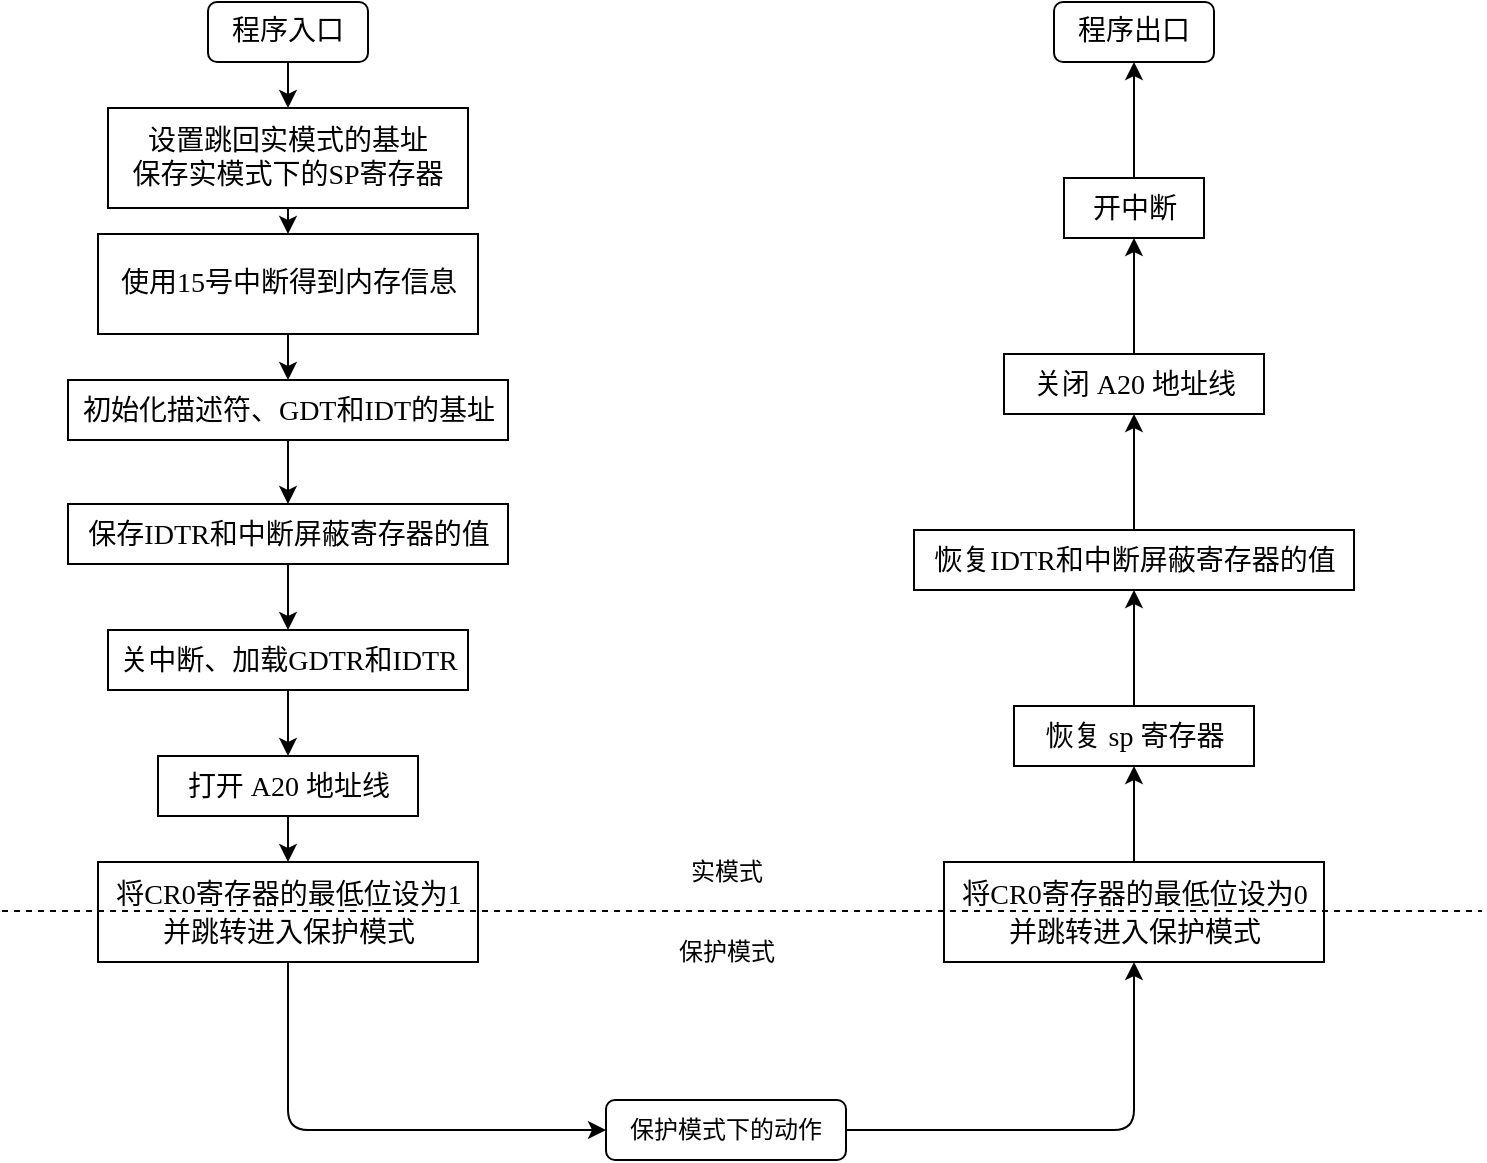<mxfile scale="5" border="0">
    <diagram id="2LRzTv0UbwkCMVYju6ZP" name="第 1 页">
        <mxGraphModel dx="996" dy="433" grid="1" gridSize="10" guides="1" tooltips="1" connect="1" arrows="1" fold="1" page="1" pageScale="1" pageWidth="827" pageHeight="1169" math="0" shadow="0">
            <root>
                <mxCell id="0"/>
                <mxCell id="1" parent="0"/>
                <mxCell id="80" style="edgeStyle=orthogonalEdgeStyle;html=1;exitX=1;exitY=0.5;exitDx=0;exitDy=0;entryX=0.5;entryY=1;entryDx=0;entryDy=0;fontFamily=宋体;" parent="1" source="68" target="59" edge="1">
                    <mxGeometry relative="1" as="geometry"/>
                </mxCell>
                <mxCell id="68" value="保护模式下的动作" style="rounded=1;whiteSpace=wrap;html=1;labelBackgroundColor=none;fontColor=default;flipV=1;flipH=1;fontFamily=宋体;" parent="1" vertex="1">
                    <mxGeometry x="362" y="1049" width="120" height="30" as="geometry"/>
                </mxCell>
                <mxCell id="69" style="edgeStyle=orthogonalEdgeStyle;html=1;entryX=0;entryY=0.5;entryDx=0;entryDy=0;labelBackgroundColor=none;fontColor=default;fontFamily=宋体;exitX=0.5;exitY=1;exitDx=0;exitDy=0;" parent="1" source="23" target="68" edge="1">
                    <mxGeometry relative="1" as="geometry"/>
                </mxCell>
                <mxCell id="72" value="实模式" style="text;html=1;align=center;verticalAlign=middle;resizable=0;points=[];autosize=1;strokeColor=none;fillColor=none;fontColor=default;labelBackgroundColor=none;fontFamily=宋体;" parent="1" vertex="1">
                    <mxGeometry x="392" y="920" width="60" height="30" as="geometry"/>
                </mxCell>
                <mxCell id="73" value="保护模式" style="text;html=1;align=center;verticalAlign=middle;resizable=0;points=[];autosize=1;strokeColor=none;fillColor=none;fontColor=default;labelBackgroundColor=none;fontFamily=宋体;" parent="1" vertex="1">
                    <mxGeometry x="387" y="960" width="70" height="30" as="geometry"/>
                </mxCell>
                <mxCell id="46" value="&lt;p style=&quot;margin: 0px;&quot;&gt;&lt;span style=&quot;font-size: 14px;&quot;&gt;程序出口&lt;/span&gt;&lt;/p&gt;" style="rounded=1;whiteSpace=wrap;html=1;fontColor=default;labelBackgroundColor=none;fontFamily=宋体;" parent="1" vertex="1">
                    <mxGeometry x="586" y="500" width="80" height="30" as="geometry"/>
                </mxCell>
                <mxCell id="63" value="" style="edgeStyle=none;html=1;labelBackgroundColor=none;fontColor=default;entryX=0.5;entryY=1;entryDx=0;entryDy=0;fontFamily=宋体;" parent="1" source="49" target="46" edge="1">
                    <mxGeometry relative="1" as="geometry">
                        <mxPoint x="664" y="329" as="targetPoint"/>
                    </mxGeometry>
                </mxCell>
                <mxCell id="10" value="&lt;p&gt;&lt;span style=&quot;font-size: 14px;&quot;&gt;使用15号中断得到内存信息&lt;/span&gt;&lt;/p&gt;&lt;p&gt;&lt;/p&gt;" style="rounded=0;html=1;fontColor=default;labelBackgroundColor=none;fontFamily=宋体;" parent="1" vertex="1">
                    <mxGeometry x="108" y="616" width="190" height="50" as="geometry"/>
                </mxCell>
                <mxCell id="12" value="" style="edgeStyle=none;html=1;labelBackgroundColor=none;fontColor=default;fontFamily=宋体;" parent="1" source="10" target="8" edge="1">
                    <mxGeometry relative="1" as="geometry"/>
                </mxCell>
                <mxCell id="11" value="" style="edgeStyle=none;html=1;fontColor=default;labelBackgroundColor=none;fontFamily=宋体;" parent="1" source="5" target="10" edge="1">
                    <mxGeometry relative="1" as="geometry"/>
                </mxCell>
                <mxCell id="2" value="&lt;p style=&quot;margin: 0px;&quot;&gt;&lt;span style=&quot;font-size: 14px;&quot;&gt;程序入口&lt;/span&gt;&lt;/p&gt;" style="rounded=1;whiteSpace=wrap;html=1;fontColor=default;labelBackgroundColor=none;fontFamily=宋体;" parent="1" vertex="1">
                    <mxGeometry x="163" y="500" width="80" height="30" as="geometry"/>
                </mxCell>
                <mxCell id="5" value="&lt;p style=&quot;margin: 0px;&quot;&gt;&lt;span style=&quot;font-size: 14px;&quot;&gt;设置跳回实模式的基址&lt;/span&gt;&lt;/p&gt;&lt;p style=&quot;margin: 0px;&quot;&gt;&lt;span style=&quot;font-size: 14px;&quot;&gt;保存实模式下的SP寄存器&lt;/span&gt;&lt;/p&gt;" style="rounded=0;whiteSpace=wrap;html=1;fontColor=default;labelBackgroundColor=none;fontFamily=宋体;" parent="1" vertex="1">
                    <mxGeometry x="113" y="553" width="180" height="50" as="geometry"/>
                </mxCell>
                <mxCell id="27" value="" style="edgeStyle=none;html=1;labelBackgroundColor=none;fontColor=default;fontFamily=宋体;" parent="1" source="2" target="5" edge="1">
                    <mxGeometry relative="1" as="geometry"/>
                </mxCell>
                <mxCell id="8" value="&lt;div style=&quot;font-size: 14px; line-height: 19px;&quot;&gt;&lt;span style=&quot;&quot;&gt;初始化描述符、&lt;/span&gt;GDT和IDT的基址&lt;/div&gt;" style="html=1;rounded=0;fontColor=default;labelBackgroundColor=none;fontFamily=宋体;" parent="1" vertex="1">
                    <mxGeometry x="93" y="689" width="220" height="30" as="geometry"/>
                </mxCell>
                <mxCell id="13" value="&lt;div style=&quot;font-size: 14px; line-height: 19px;&quot;&gt;&lt;span style=&quot;&quot;&gt;保存IDTR和&lt;/span&gt;中断屏蔽寄存器的值&lt;/div&gt;" style="html=1;rounded=0;fontColor=default;labelBackgroundColor=none;fontFamily=宋体;" parent="1" vertex="1">
                    <mxGeometry x="93" y="751" width="220" height="30" as="geometry"/>
                </mxCell>
                <mxCell id="14" value="" style="edgeStyle=none;html=1;labelBackgroundColor=none;fontColor=default;fontFamily=宋体;" parent="1" source="8" target="13" edge="1">
                    <mxGeometry relative="1" as="geometry"/>
                </mxCell>
                <mxCell id="19" value="&lt;div style=&quot;font-size: 14px; line-height: 19px;&quot;&gt;关中断、&lt;span style=&quot;background-color: initial;&quot;&gt;加载GDTR和IDTR&lt;/span&gt;&lt;/div&gt;" style="html=1;rounded=0;fontColor=default;labelBackgroundColor=none;fontFamily=宋体;" parent="1" vertex="1">
                    <mxGeometry x="113" y="814" width="180" height="30" as="geometry"/>
                </mxCell>
                <mxCell id="20" value="" style="edgeStyle=none;html=1;labelBackgroundColor=none;fontColor=default;fontFamily=宋体;" parent="1" source="13" target="19" edge="1">
                    <mxGeometry relative="1" as="geometry"/>
                </mxCell>
                <mxCell id="21" value="&lt;div style=&quot;font-size: 14px; line-height: 19px;&quot;&gt;&lt;div style=&quot;line-height: 19px;&quot;&gt;&lt;span style=&quot;&quot;&gt;打开 A20 地址线&lt;/span&gt;&lt;/div&gt;&lt;/div&gt;" style="html=1;rounded=0;fontColor=default;labelBackgroundColor=none;fontFamily=宋体;" parent="1" vertex="1">
                    <mxGeometry x="138" y="877" width="130" height="30" as="geometry"/>
                </mxCell>
                <mxCell id="22" value="" style="edgeStyle=none;html=1;labelBackgroundColor=none;fontColor=default;fontFamily=宋体;" parent="1" source="19" target="21" edge="1">
                    <mxGeometry relative="1" as="geometry"/>
                </mxCell>
                <mxCell id="23" value="&lt;div style=&quot;font-size: 14px; line-height: 19px;&quot;&gt;&lt;div style=&quot;line-height: 19px;&quot;&gt;&lt;span style=&quot;&quot;&gt;将CR0寄存器的最低位设为1&lt;/span&gt;&lt;/div&gt;&lt;div style=&quot;line-height: 19px;&quot;&gt;&lt;span style=&quot;&quot;&gt;并跳转进入保护模式&lt;/span&gt;&lt;/div&gt;&lt;/div&gt;" style="html=1;rounded=0;fontColor=default;labelBackgroundColor=none;fontFamily=宋体;" parent="1" vertex="1">
                    <mxGeometry x="108" y="930" width="190" height="50" as="geometry"/>
                </mxCell>
                <mxCell id="24" value="" style="edgeStyle=none;html=1;labelBackgroundColor=none;fontColor=default;fontFamily=宋体;" parent="1" source="21" target="23" edge="1">
                    <mxGeometry relative="1" as="geometry"/>
                </mxCell>
                <mxCell id="49" value="&lt;div style=&quot;font-size: 14px; line-height: 19px;&quot;&gt;开中断&lt;/div&gt;" style="html=1;rounded=0;fontColor=default;labelBackgroundColor=none;fontFamily=宋体;" parent="1" vertex="1">
                    <mxGeometry x="591" y="588" width="70" height="30" as="geometry"/>
                </mxCell>
                <mxCell id="66" value="" style="edgeStyle=none;html=1;labelBackgroundColor=none;fontColor=default;fontFamily=宋体;" parent="1" source="53" target="49" edge="1">
                    <mxGeometry relative="1" as="geometry"/>
                </mxCell>
                <mxCell id="53" value="&lt;div style=&quot;font-size: 14px; line-height: 19px;&quot;&gt;关闭 A20 地址线&lt;/div&gt;" style="html=1;rounded=0;fontColor=default;labelBackgroundColor=none;fontFamily=宋体;" parent="1" vertex="1">
                    <mxGeometry x="561" y="676" width="130" height="30" as="geometry"/>
                </mxCell>
                <mxCell id="65" value="" style="edgeStyle=none;html=1;labelBackgroundColor=none;fontColor=default;fontFamily=宋体;" parent="1" source="55" target="53" edge="1">
                    <mxGeometry relative="1" as="geometry"/>
                </mxCell>
                <mxCell id="55" value="&lt;div style=&quot;font-size: 14px; line-height: 19px;&quot;&gt;恢复IDTR和中断屏蔽寄存器的值&lt;br&gt;&lt;/div&gt;" style="html=1;rounded=0;fontColor=default;labelBackgroundColor=none;fontFamily=宋体;" parent="1" vertex="1">
                    <mxGeometry x="516" y="764" width="220" height="30" as="geometry"/>
                </mxCell>
                <mxCell id="64" value="" style="edgeStyle=none;html=1;labelBackgroundColor=none;fontColor=default;fontFamily=宋体;" parent="1" source="57" target="55" edge="1">
                    <mxGeometry relative="1" as="geometry"/>
                </mxCell>
                <mxCell id="57" value="&lt;div style=&quot;font-size: 14px; line-height: 19px;&quot;&gt;&lt;div style=&quot;line-height: 19px;&quot;&gt;&lt;div style=&quot;line-height: 19px;&quot;&gt;&lt;span style=&quot;&quot;&gt;恢复 sp 寄存器&lt;/span&gt;&lt;/div&gt;&lt;/div&gt;&lt;/div&gt;" style="html=1;rounded=0;fontColor=default;labelBackgroundColor=none;fontFamily=宋体;" parent="1" vertex="1">
                    <mxGeometry x="566" y="852" width="120" height="30" as="geometry"/>
                </mxCell>
                <mxCell id="61" value="" style="edgeStyle=none;html=1;labelBackgroundColor=none;fontColor=default;fontFamily=宋体;" parent="1" source="59" target="57" edge="1">
                    <mxGeometry relative="1" as="geometry"/>
                </mxCell>
                <mxCell id="59" value="&lt;div style=&quot;font-size: 14px; line-height: 19px;&quot;&gt;&lt;div style=&quot;line-height: 19px;&quot;&gt;&lt;span style=&quot;&quot;&gt;将CR0寄存器的最低位设为0&lt;/span&gt;&lt;/div&gt;&lt;div style=&quot;line-height: 19px;&quot;&gt;&lt;span style=&quot;&quot;&gt;并跳转进入保护模式&lt;/span&gt;&lt;/div&gt;&lt;/div&gt;" style="html=1;rounded=0;fontColor=default;labelBackgroundColor=none;fontFamily=宋体;" parent="1" vertex="1">
                    <mxGeometry x="531" y="930" width="190" height="50" as="geometry"/>
                </mxCell>
                <mxCell id="78" value="" style="endArrow=none;dashed=1;html=1;fontFamily=宋体;" parent="1" edge="1">
                    <mxGeometry width="50" height="50" relative="1" as="geometry">
                        <mxPoint x="60" y="954.5" as="sourcePoint"/>
                        <mxPoint x="800" y="954.5" as="targetPoint"/>
                    </mxGeometry>
                </mxCell>
            </root>
        </mxGraphModel>
    </diagram>
</mxfile>